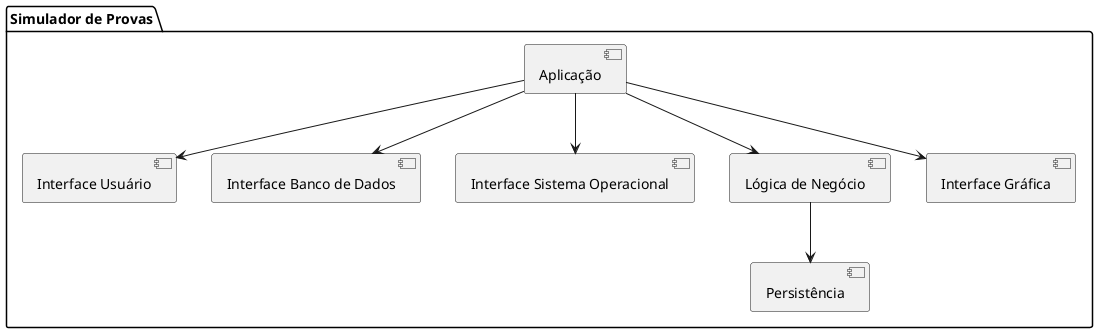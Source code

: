 @startuml "@Arquitetura"
package "Simulador de Provas" {
    [Interface Usuário]
    [Interface Banco de Dados]
    [Interface Sistema Operacional]
    [Lógica de Negócio]
    [Persistência]
    [Interface Gráfica]

    [Aplicação] --> [Interface Usuário]
    [Aplicação] --> [Interface Banco de Dados]
    [Aplicação] --> [Interface Sistema Operacional]
    [Aplicação] --> [Lógica de Negócio]
    [Lógica de Negócio] --> [Persistência]
    [Aplicação] --> [Interface Gráfica]
}
@enduml
